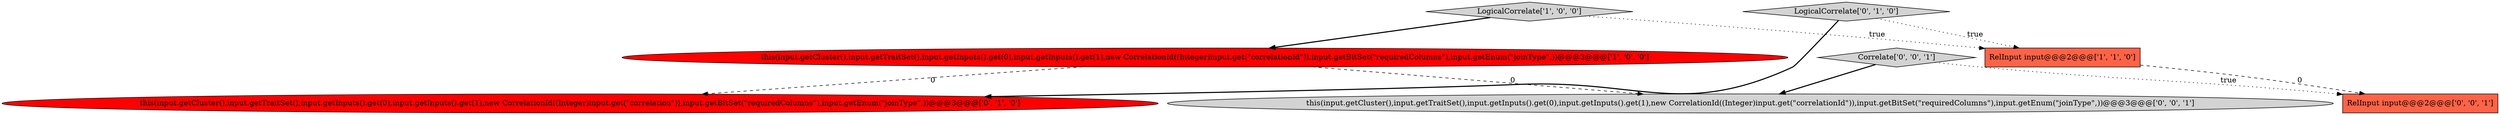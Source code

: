 digraph {
5 [style = filled, label = "this(input.getCluster(),input.getTraitSet(),input.getInputs().get(0),input.getInputs().get(1),new CorrelationId((Integer)input.get(\"correlationId\")),input.getBitSet(\"requiredColumns\"),input.getEnum(\"joinType\",))@@@3@@@['0', '0', '1']", fillcolor = lightgray, shape = ellipse image = "AAA0AAABBB3BBB"];
1 [style = filled, label = "this(input.getCluster(),input.getTraitSet(),input.getInputs().get(0),input.getInputs().get(1),new CorrelationId((Integer)input.get(\"correlationId\")),input.getBitSet(\"requiredColumns\"),input.getEnum(\"joinType\",))@@@3@@@['1', '0', '0']", fillcolor = red, shape = ellipse image = "AAA1AAABBB1BBB"];
0 [style = filled, label = "RelInput input@@@2@@@['1', '1', '0']", fillcolor = tomato, shape = box image = "AAA0AAABBB1BBB"];
2 [style = filled, label = "LogicalCorrelate['1', '0', '0']", fillcolor = lightgray, shape = diamond image = "AAA0AAABBB1BBB"];
6 [style = filled, label = "RelInput input@@@2@@@['0', '0', '1']", fillcolor = tomato, shape = box image = "AAA0AAABBB3BBB"];
3 [style = filled, label = "this(input.getCluster(),input.getTraitSet(),input.getInputs().get(0),input.getInputs().get(1),new CorrelationId((Integer)input.get(\"correlation\")),input.getBitSet(\"requiredColumns\"),input.getEnum(\"joinType\",))@@@3@@@['0', '1', '0']", fillcolor = red, shape = ellipse image = "AAA1AAABBB2BBB"];
7 [style = filled, label = "Correlate['0', '0', '1']", fillcolor = lightgray, shape = diamond image = "AAA0AAABBB3BBB"];
4 [style = filled, label = "LogicalCorrelate['0', '1', '0']", fillcolor = lightgray, shape = diamond image = "AAA0AAABBB2BBB"];
4->3 [style = bold, label=""];
7->6 [style = dotted, label="true"];
7->5 [style = bold, label=""];
2->0 [style = dotted, label="true"];
1->3 [style = dashed, label="0"];
1->5 [style = dashed, label="0"];
2->1 [style = bold, label=""];
4->0 [style = dotted, label="true"];
0->6 [style = dashed, label="0"];
}
